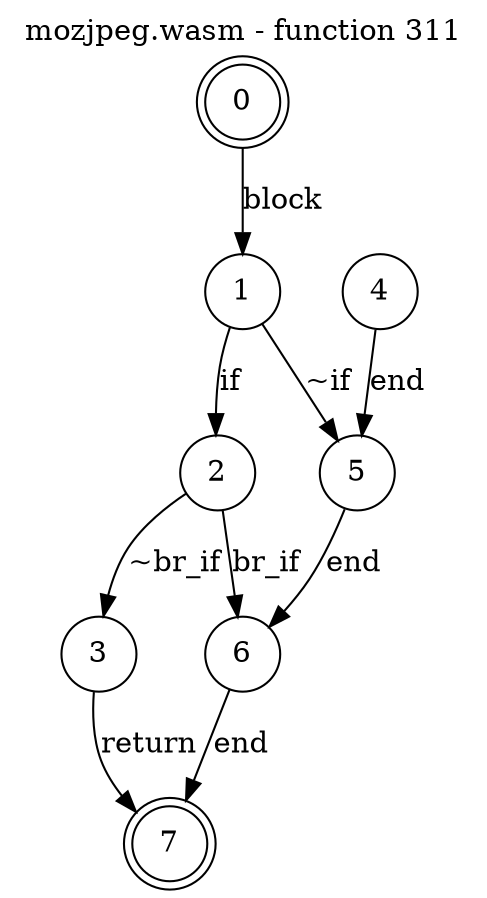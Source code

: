 digraph finite_state_machine {
    label = "mozjpeg.wasm - function 311"
    labelloc =  t
    labelfontsize = 16
    labelfontcolor = black
    labelfontname = "Helvetica"
    node [shape = doublecircle]; 0 7;
    node [shape = circle];
    0 -> 1[label = "block"];
    1 -> 2[label = "if"];
    1 -> 5[label = "~if"];
    2 -> 3[label = "~br_if"];
    2 -> 6[label = "br_if"];
    3 -> 7[label = "return"];
    4 -> 5[label = "end"];
    5 -> 6[label = "end"];
    6 -> 7[label = "end"];
}
